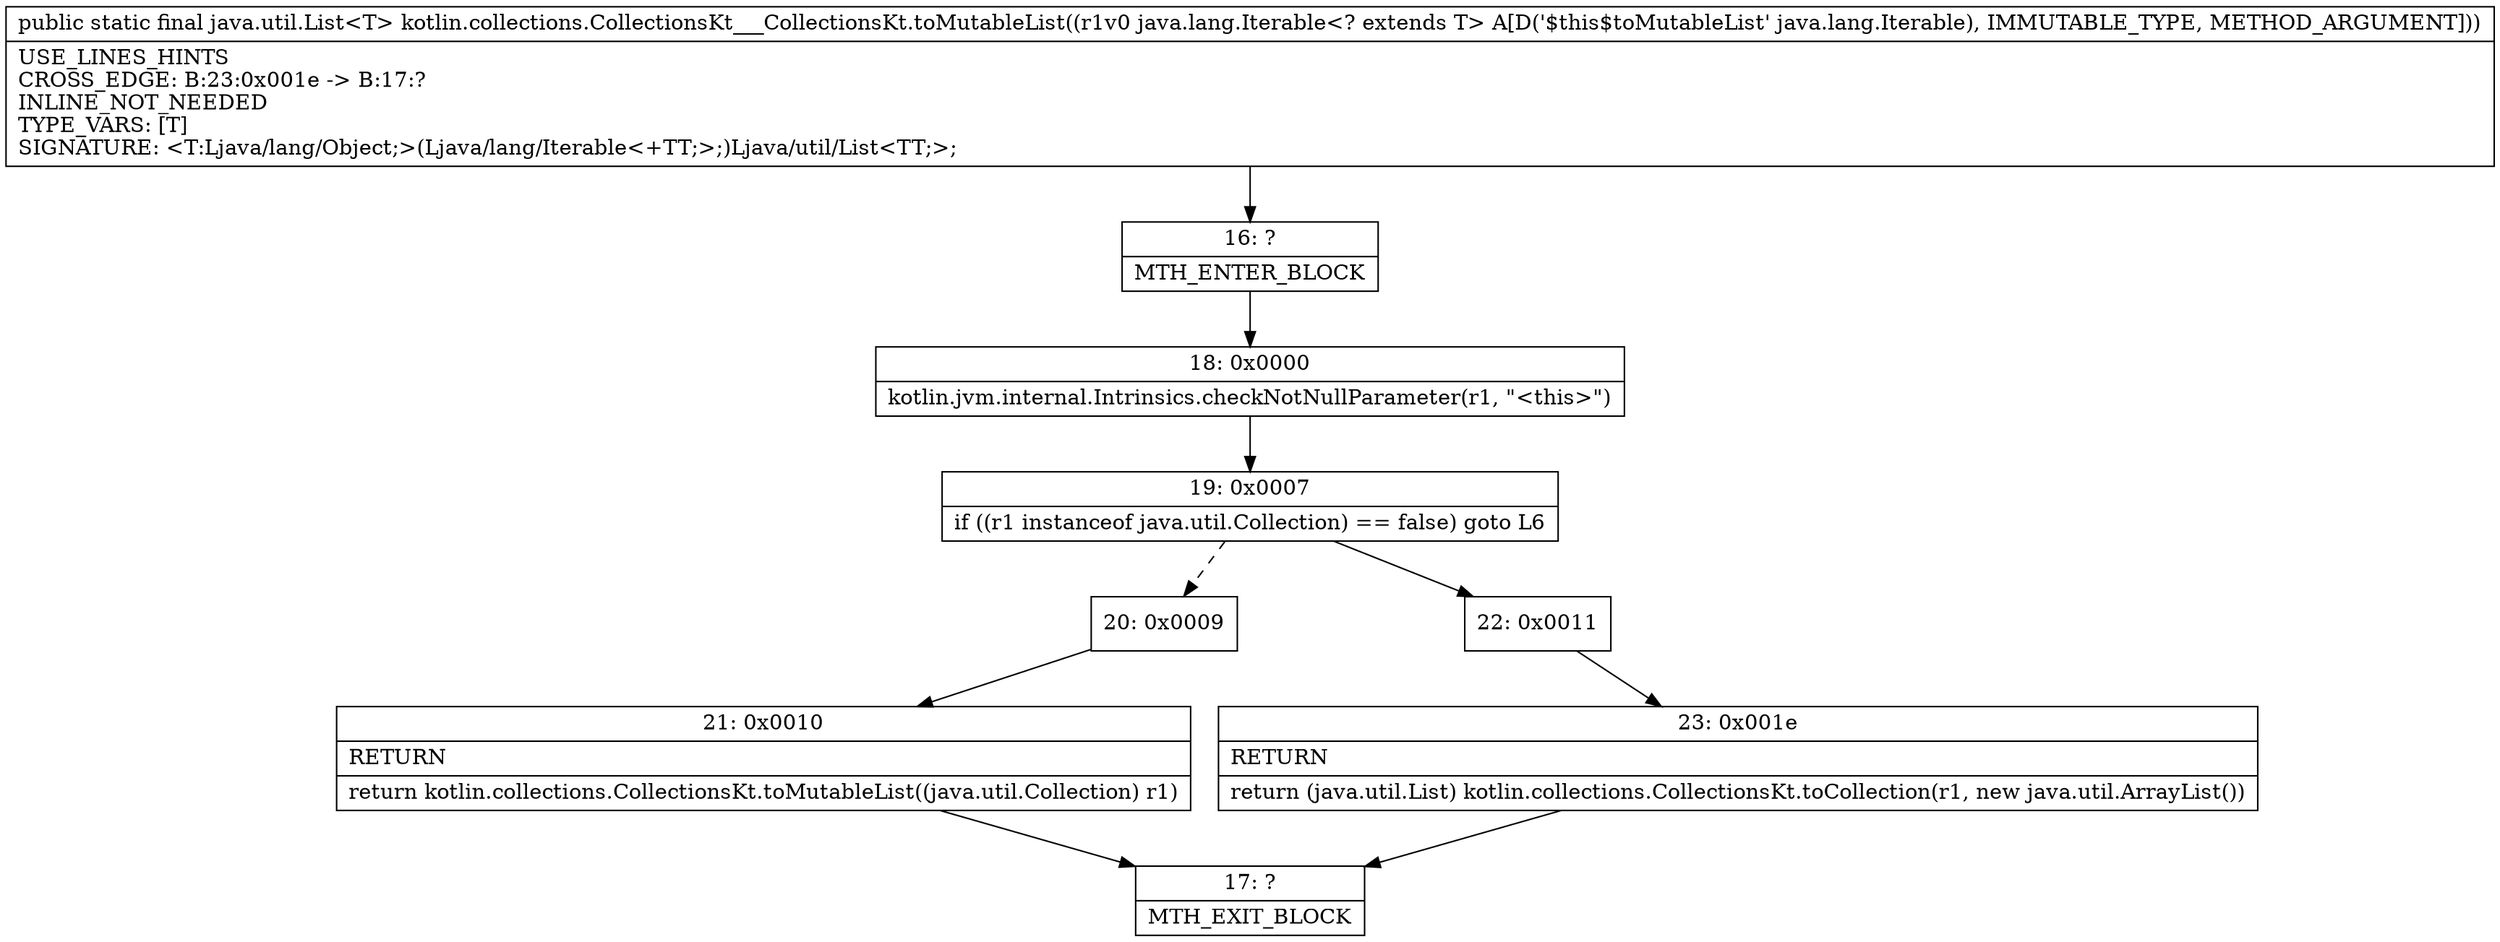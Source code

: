 digraph "CFG forkotlin.collections.CollectionsKt___CollectionsKt.toMutableList(Ljava\/lang\/Iterable;)Ljava\/util\/List;" {
Node_16 [shape=record,label="{16\:\ ?|MTH_ENTER_BLOCK\l}"];
Node_18 [shape=record,label="{18\:\ 0x0000|kotlin.jvm.internal.Intrinsics.checkNotNullParameter(r1, \"\<this\>\")\l}"];
Node_19 [shape=record,label="{19\:\ 0x0007|if ((r1 instanceof java.util.Collection) == false) goto L6\l}"];
Node_20 [shape=record,label="{20\:\ 0x0009}"];
Node_21 [shape=record,label="{21\:\ 0x0010|RETURN\l|return kotlin.collections.CollectionsKt.toMutableList((java.util.Collection) r1)\l}"];
Node_17 [shape=record,label="{17\:\ ?|MTH_EXIT_BLOCK\l}"];
Node_22 [shape=record,label="{22\:\ 0x0011}"];
Node_23 [shape=record,label="{23\:\ 0x001e|RETURN\l|return (java.util.List) kotlin.collections.CollectionsKt.toCollection(r1, new java.util.ArrayList())\l}"];
MethodNode[shape=record,label="{public static final java.util.List\<T\> kotlin.collections.CollectionsKt___CollectionsKt.toMutableList((r1v0 java.lang.Iterable\<? extends T\> A[D('$this$toMutableList' java.lang.Iterable), IMMUTABLE_TYPE, METHOD_ARGUMENT]))  | USE_LINES_HINTS\lCROSS_EDGE: B:23:0x001e \-\> B:17:?\lINLINE_NOT_NEEDED\lTYPE_VARS: [T]\lSIGNATURE: \<T:Ljava\/lang\/Object;\>(Ljava\/lang\/Iterable\<+TT;\>;)Ljava\/util\/List\<TT;\>;\l}"];
MethodNode -> Node_16;Node_16 -> Node_18;
Node_18 -> Node_19;
Node_19 -> Node_20[style=dashed];
Node_19 -> Node_22;
Node_20 -> Node_21;
Node_21 -> Node_17;
Node_22 -> Node_23;
Node_23 -> Node_17;
}

